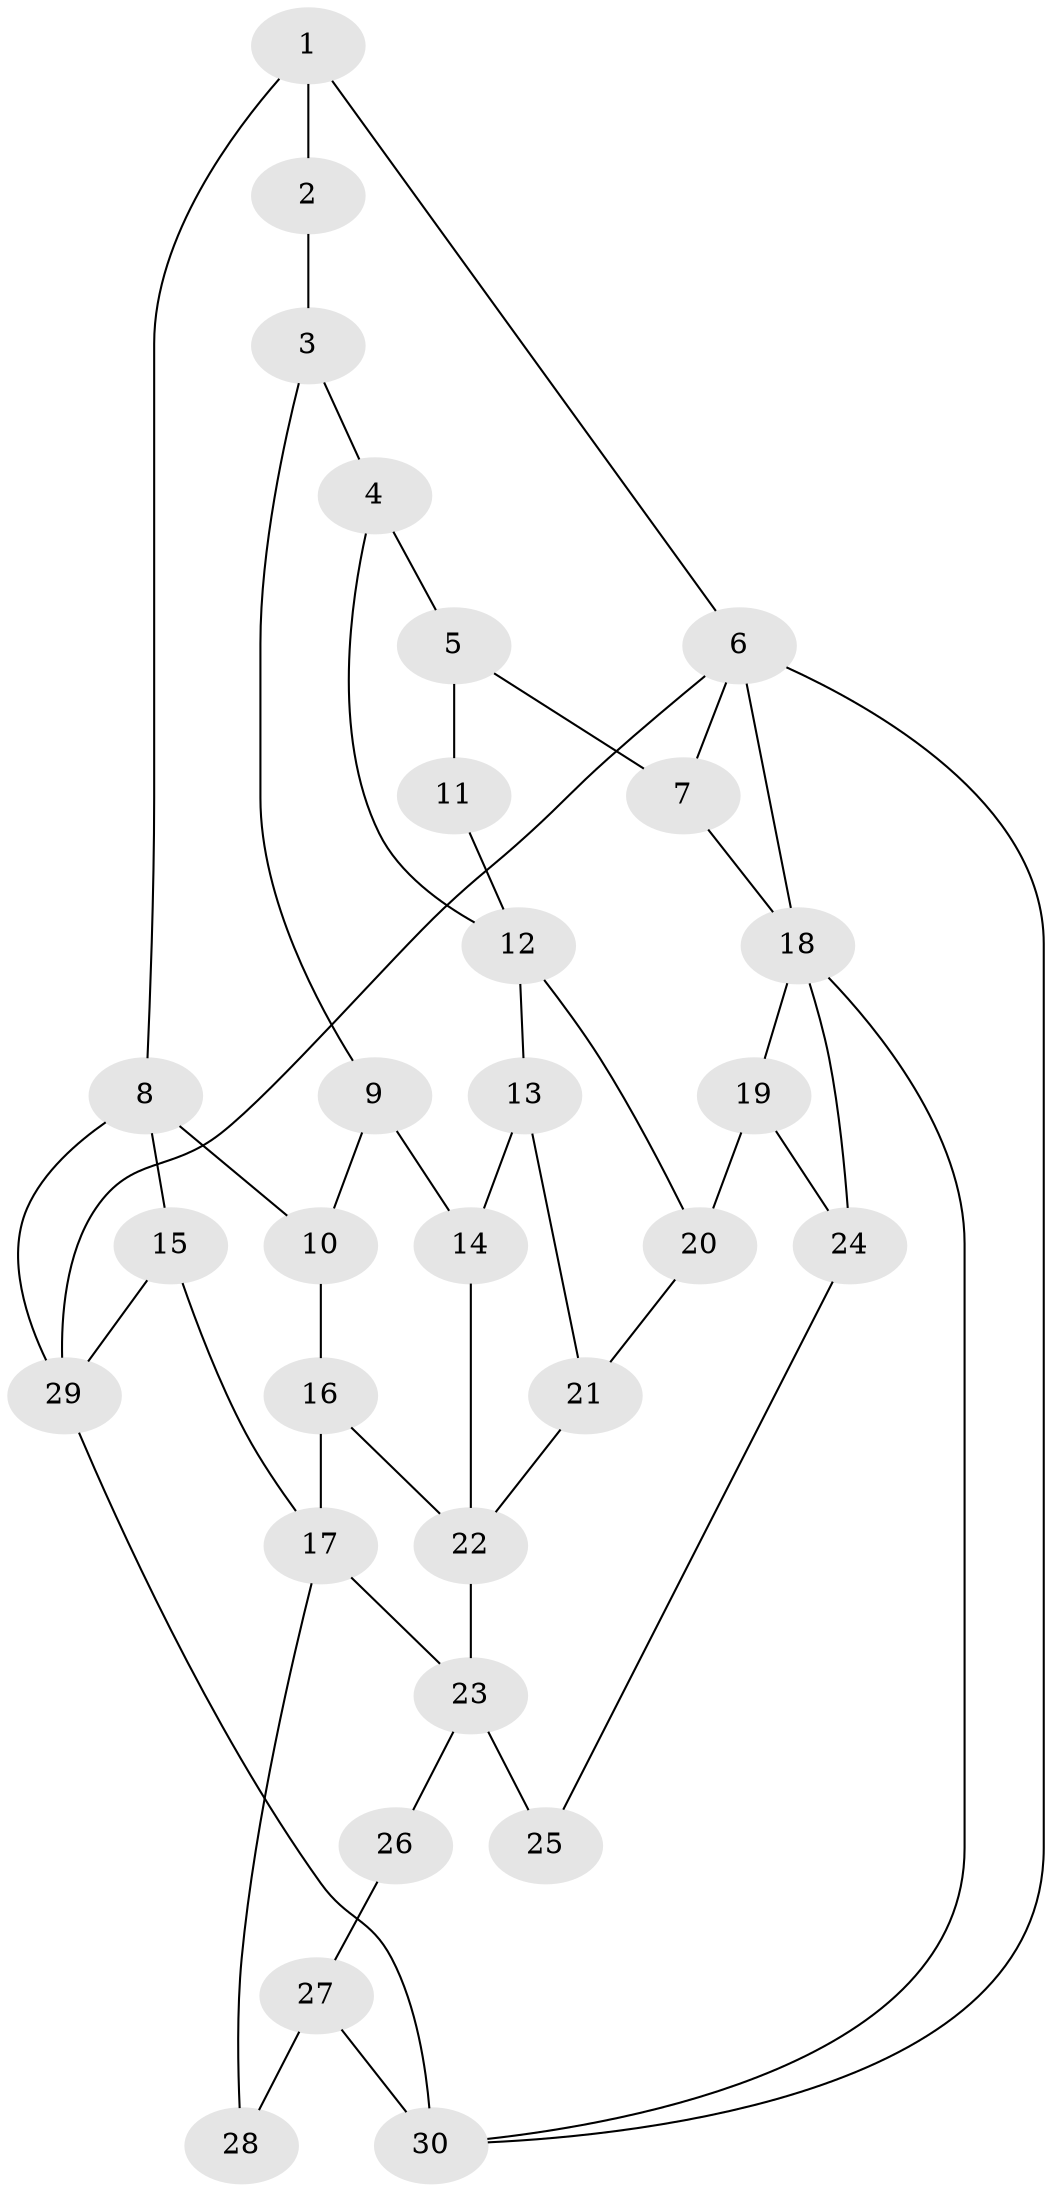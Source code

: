 // original degree distribution, {4: 0.2542372881355932, 5: 0.5084745762711864, 3: 0.03389830508474576, 6: 0.2033898305084746}
// Generated by graph-tools (version 1.1) at 2025/38/03/09/25 02:38:46]
// undirected, 30 vertices, 48 edges
graph export_dot {
graph [start="1"]
  node [color=gray90,style=filled];
  1;
  2;
  3;
  4;
  5;
  6;
  7;
  8;
  9;
  10;
  11;
  12;
  13;
  14;
  15;
  16;
  17;
  18;
  19;
  20;
  21;
  22;
  23;
  24;
  25;
  26;
  27;
  28;
  29;
  30;
  1 -- 2 [weight=1.0];
  1 -- 6 [weight=1.0];
  1 -- 8 [weight=1.0];
  2 -- 3 [weight=1.0];
  3 -- 4 [weight=1.0];
  3 -- 9 [weight=1.0];
  4 -- 5 [weight=1.0];
  4 -- 12 [weight=1.0];
  5 -- 7 [weight=1.0];
  5 -- 11 [weight=2.0];
  6 -- 7 [weight=1.0];
  6 -- 18 [weight=2.0];
  6 -- 29 [weight=1.0];
  6 -- 30 [weight=1.0];
  7 -- 18 [weight=1.0];
  8 -- 10 [weight=1.0];
  8 -- 15 [weight=2.0];
  8 -- 29 [weight=1.0];
  9 -- 10 [weight=1.0];
  9 -- 14 [weight=1.0];
  10 -- 16 [weight=1.0];
  11 -- 12 [weight=1.0];
  12 -- 13 [weight=1.0];
  12 -- 20 [weight=1.0];
  13 -- 14 [weight=1.0];
  13 -- 21 [weight=1.0];
  14 -- 22 [weight=1.0];
  15 -- 17 [weight=2.0];
  15 -- 29 [weight=1.0];
  16 -- 17 [weight=1.0];
  16 -- 22 [weight=2.0];
  17 -- 23 [weight=1.0];
  17 -- 28 [weight=2.0];
  18 -- 19 [weight=1.0];
  18 -- 24 [weight=1.0];
  18 -- 30 [weight=1.0];
  19 -- 20 [weight=1.0];
  19 -- 24 [weight=1.0];
  20 -- 21 [weight=1.0];
  21 -- 22 [weight=1.0];
  22 -- 23 [weight=2.0];
  23 -- 25 [weight=2.0];
  23 -- 26 [weight=1.0];
  24 -- 25 [weight=1.0];
  26 -- 27 [weight=2.0];
  27 -- 28 [weight=2.0];
  27 -- 30 [weight=2.0];
  29 -- 30 [weight=1.0];
}
